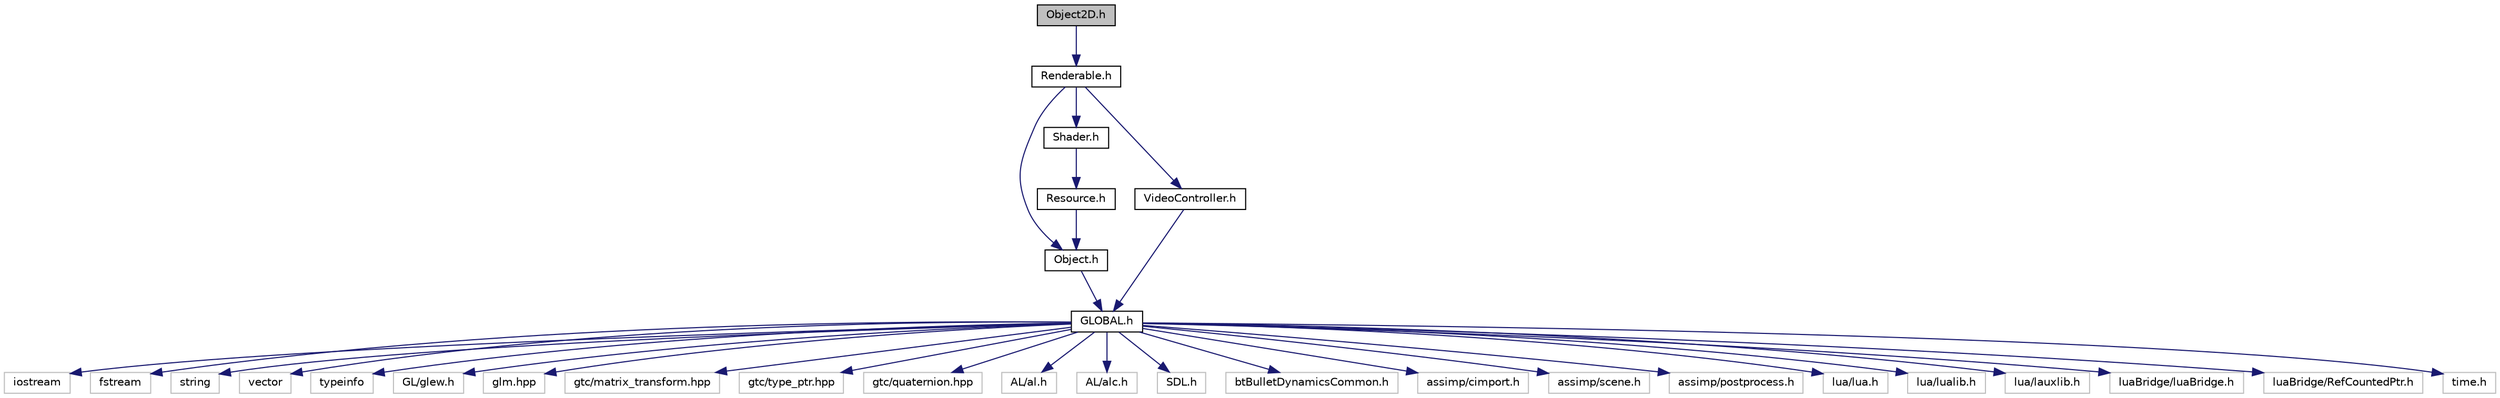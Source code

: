 digraph "Object2D.h"
{
  edge [fontname="Helvetica",fontsize="10",labelfontname="Helvetica",labelfontsize="10"];
  node [fontname="Helvetica",fontsize="10",shape=record];
  Node1 [label="Object2D.h",height=0.2,width=0.4,color="black", fillcolor="grey75", style="filled", fontcolor="black"];
  Node1 -> Node2 [color="midnightblue",fontsize="10",style="solid",fontname="Helvetica"];
  Node2 [label="Renderable.h",height=0.2,width=0.4,color="black", fillcolor="white", style="filled",URL="$_renderable_8h.html"];
  Node2 -> Node3 [color="midnightblue",fontsize="10",style="solid",fontname="Helvetica"];
  Node3 [label="Object.h",height=0.2,width=0.4,color="black", fillcolor="white", style="filled",URL="$_object_8h.html"];
  Node3 -> Node4 [color="midnightblue",fontsize="10",style="solid",fontname="Helvetica"];
  Node4 [label="GLOBAL.h",height=0.2,width=0.4,color="black", fillcolor="white", style="filled",URL="$_g_l_o_b_a_l_8h.html"];
  Node4 -> Node5 [color="midnightblue",fontsize="10",style="solid",fontname="Helvetica"];
  Node5 [label="iostream",height=0.2,width=0.4,color="grey75", fillcolor="white", style="filled"];
  Node4 -> Node6 [color="midnightblue",fontsize="10",style="solid",fontname="Helvetica"];
  Node6 [label="fstream",height=0.2,width=0.4,color="grey75", fillcolor="white", style="filled"];
  Node4 -> Node7 [color="midnightblue",fontsize="10",style="solid",fontname="Helvetica"];
  Node7 [label="string",height=0.2,width=0.4,color="grey75", fillcolor="white", style="filled"];
  Node4 -> Node8 [color="midnightblue",fontsize="10",style="solid",fontname="Helvetica"];
  Node8 [label="vector",height=0.2,width=0.4,color="grey75", fillcolor="white", style="filled"];
  Node4 -> Node9 [color="midnightblue",fontsize="10",style="solid",fontname="Helvetica"];
  Node9 [label="typeinfo",height=0.2,width=0.4,color="grey75", fillcolor="white", style="filled"];
  Node4 -> Node10 [color="midnightblue",fontsize="10",style="solid",fontname="Helvetica"];
  Node10 [label="GL/glew.h",height=0.2,width=0.4,color="grey75", fillcolor="white", style="filled"];
  Node4 -> Node11 [color="midnightblue",fontsize="10",style="solid",fontname="Helvetica"];
  Node11 [label="glm.hpp",height=0.2,width=0.4,color="grey75", fillcolor="white", style="filled"];
  Node4 -> Node12 [color="midnightblue",fontsize="10",style="solid",fontname="Helvetica"];
  Node12 [label="gtc/matrix_transform.hpp",height=0.2,width=0.4,color="grey75", fillcolor="white", style="filled"];
  Node4 -> Node13 [color="midnightblue",fontsize="10",style="solid",fontname="Helvetica"];
  Node13 [label="gtc/type_ptr.hpp",height=0.2,width=0.4,color="grey75", fillcolor="white", style="filled"];
  Node4 -> Node14 [color="midnightblue",fontsize="10",style="solid",fontname="Helvetica"];
  Node14 [label="gtc/quaternion.hpp",height=0.2,width=0.4,color="grey75", fillcolor="white", style="filled"];
  Node4 -> Node15 [color="midnightblue",fontsize="10",style="solid",fontname="Helvetica"];
  Node15 [label="AL/al.h",height=0.2,width=0.4,color="grey75", fillcolor="white", style="filled"];
  Node4 -> Node16 [color="midnightblue",fontsize="10",style="solid",fontname="Helvetica"];
  Node16 [label="AL/alc.h",height=0.2,width=0.4,color="grey75", fillcolor="white", style="filled"];
  Node4 -> Node17 [color="midnightblue",fontsize="10",style="solid",fontname="Helvetica"];
  Node17 [label="SDL.h",height=0.2,width=0.4,color="grey75", fillcolor="white", style="filled"];
  Node4 -> Node18 [color="midnightblue",fontsize="10",style="solid",fontname="Helvetica"];
  Node18 [label="btBulletDynamicsCommon.h",height=0.2,width=0.4,color="grey75", fillcolor="white", style="filled"];
  Node4 -> Node19 [color="midnightblue",fontsize="10",style="solid",fontname="Helvetica"];
  Node19 [label="assimp/cimport.h",height=0.2,width=0.4,color="grey75", fillcolor="white", style="filled"];
  Node4 -> Node20 [color="midnightblue",fontsize="10",style="solid",fontname="Helvetica"];
  Node20 [label="assimp/scene.h",height=0.2,width=0.4,color="grey75", fillcolor="white", style="filled"];
  Node4 -> Node21 [color="midnightblue",fontsize="10",style="solid",fontname="Helvetica"];
  Node21 [label="assimp/postprocess.h",height=0.2,width=0.4,color="grey75", fillcolor="white", style="filled"];
  Node4 -> Node22 [color="midnightblue",fontsize="10",style="solid",fontname="Helvetica"];
  Node22 [label="lua/lua.h",height=0.2,width=0.4,color="grey75", fillcolor="white", style="filled"];
  Node4 -> Node23 [color="midnightblue",fontsize="10",style="solid",fontname="Helvetica"];
  Node23 [label="lua/lualib.h",height=0.2,width=0.4,color="grey75", fillcolor="white", style="filled"];
  Node4 -> Node24 [color="midnightblue",fontsize="10",style="solid",fontname="Helvetica"];
  Node24 [label="lua/lauxlib.h",height=0.2,width=0.4,color="grey75", fillcolor="white", style="filled"];
  Node4 -> Node25 [color="midnightblue",fontsize="10",style="solid",fontname="Helvetica"];
  Node25 [label="luaBridge/luaBridge.h",height=0.2,width=0.4,color="grey75", fillcolor="white", style="filled"];
  Node4 -> Node26 [color="midnightblue",fontsize="10",style="solid",fontname="Helvetica"];
  Node26 [label="luaBridge/RefCountedPtr.h",height=0.2,width=0.4,color="grey75", fillcolor="white", style="filled"];
  Node4 -> Node27 [color="midnightblue",fontsize="10",style="solid",fontname="Helvetica"];
  Node27 [label="time.h",height=0.2,width=0.4,color="grey75", fillcolor="white", style="filled"];
  Node2 -> Node28 [color="midnightblue",fontsize="10",style="solid",fontname="Helvetica"];
  Node28 [label="VideoController.h",height=0.2,width=0.4,color="black", fillcolor="white", style="filled",URL="$_video_controller_8h.html"];
  Node28 -> Node4 [color="midnightblue",fontsize="10",style="solid",fontname="Helvetica"];
  Node2 -> Node29 [color="midnightblue",fontsize="10",style="solid",fontname="Helvetica"];
  Node29 [label="Shader.h",height=0.2,width=0.4,color="black", fillcolor="white", style="filled",URL="$_shader_8h.html"];
  Node29 -> Node30 [color="midnightblue",fontsize="10",style="solid",fontname="Helvetica"];
  Node30 [label="Resource.h",height=0.2,width=0.4,color="black", fillcolor="white", style="filled",URL="$_resource_8h.html"];
  Node30 -> Node3 [color="midnightblue",fontsize="10",style="solid",fontname="Helvetica"];
}

